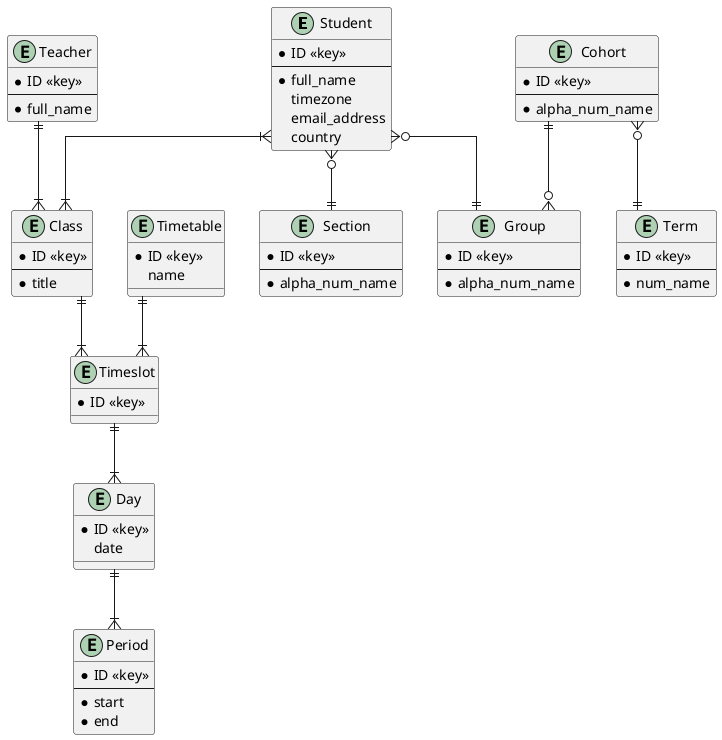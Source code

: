 @startuml
skinparam linetype ortho

'				Entities
entity Student {
	* ID <<key>>
	--
	* full_name
	timezone
	email_address
	country
}
entity Section {
	* ID <<key>>
	--
	* alpha_num_name
 }
entity Group {
	* ID <<key>>
	--
	* alpha_num_name
 }
entity Cohort {
	* ID <<key>>
	--
	* alpha_num_name
 }
entity Term {
	* ID <<key>>
	--
	* num_name
 }
entity Teacher {
	* ID <<key>>
	--
	* full_name
 }
entity Class {
	* ID <<key>>
	--
	* title
 }
 entity Timeslot {
	* ID <<key>>
 }
entity Timetable {
	* ID <<key>>
	name
 }
 entity Day {
    * ID <<key>>
    date
 }
 entity Period {
    * ID <<key>>
	--
    * start
    * end
 }

'				Connections
Student }o--|| Section
Student }o--|| Group
Cohort }o--|| Term
Cohort ||--o{ Group

Student }|--|{ Class
Teacher ||--|{ Class
Class ||--|{ Timeslot
Timeslot ||--|{ Day
Day ||--|{ Period
Timetable ||--|{ Timeslot
@enduml
